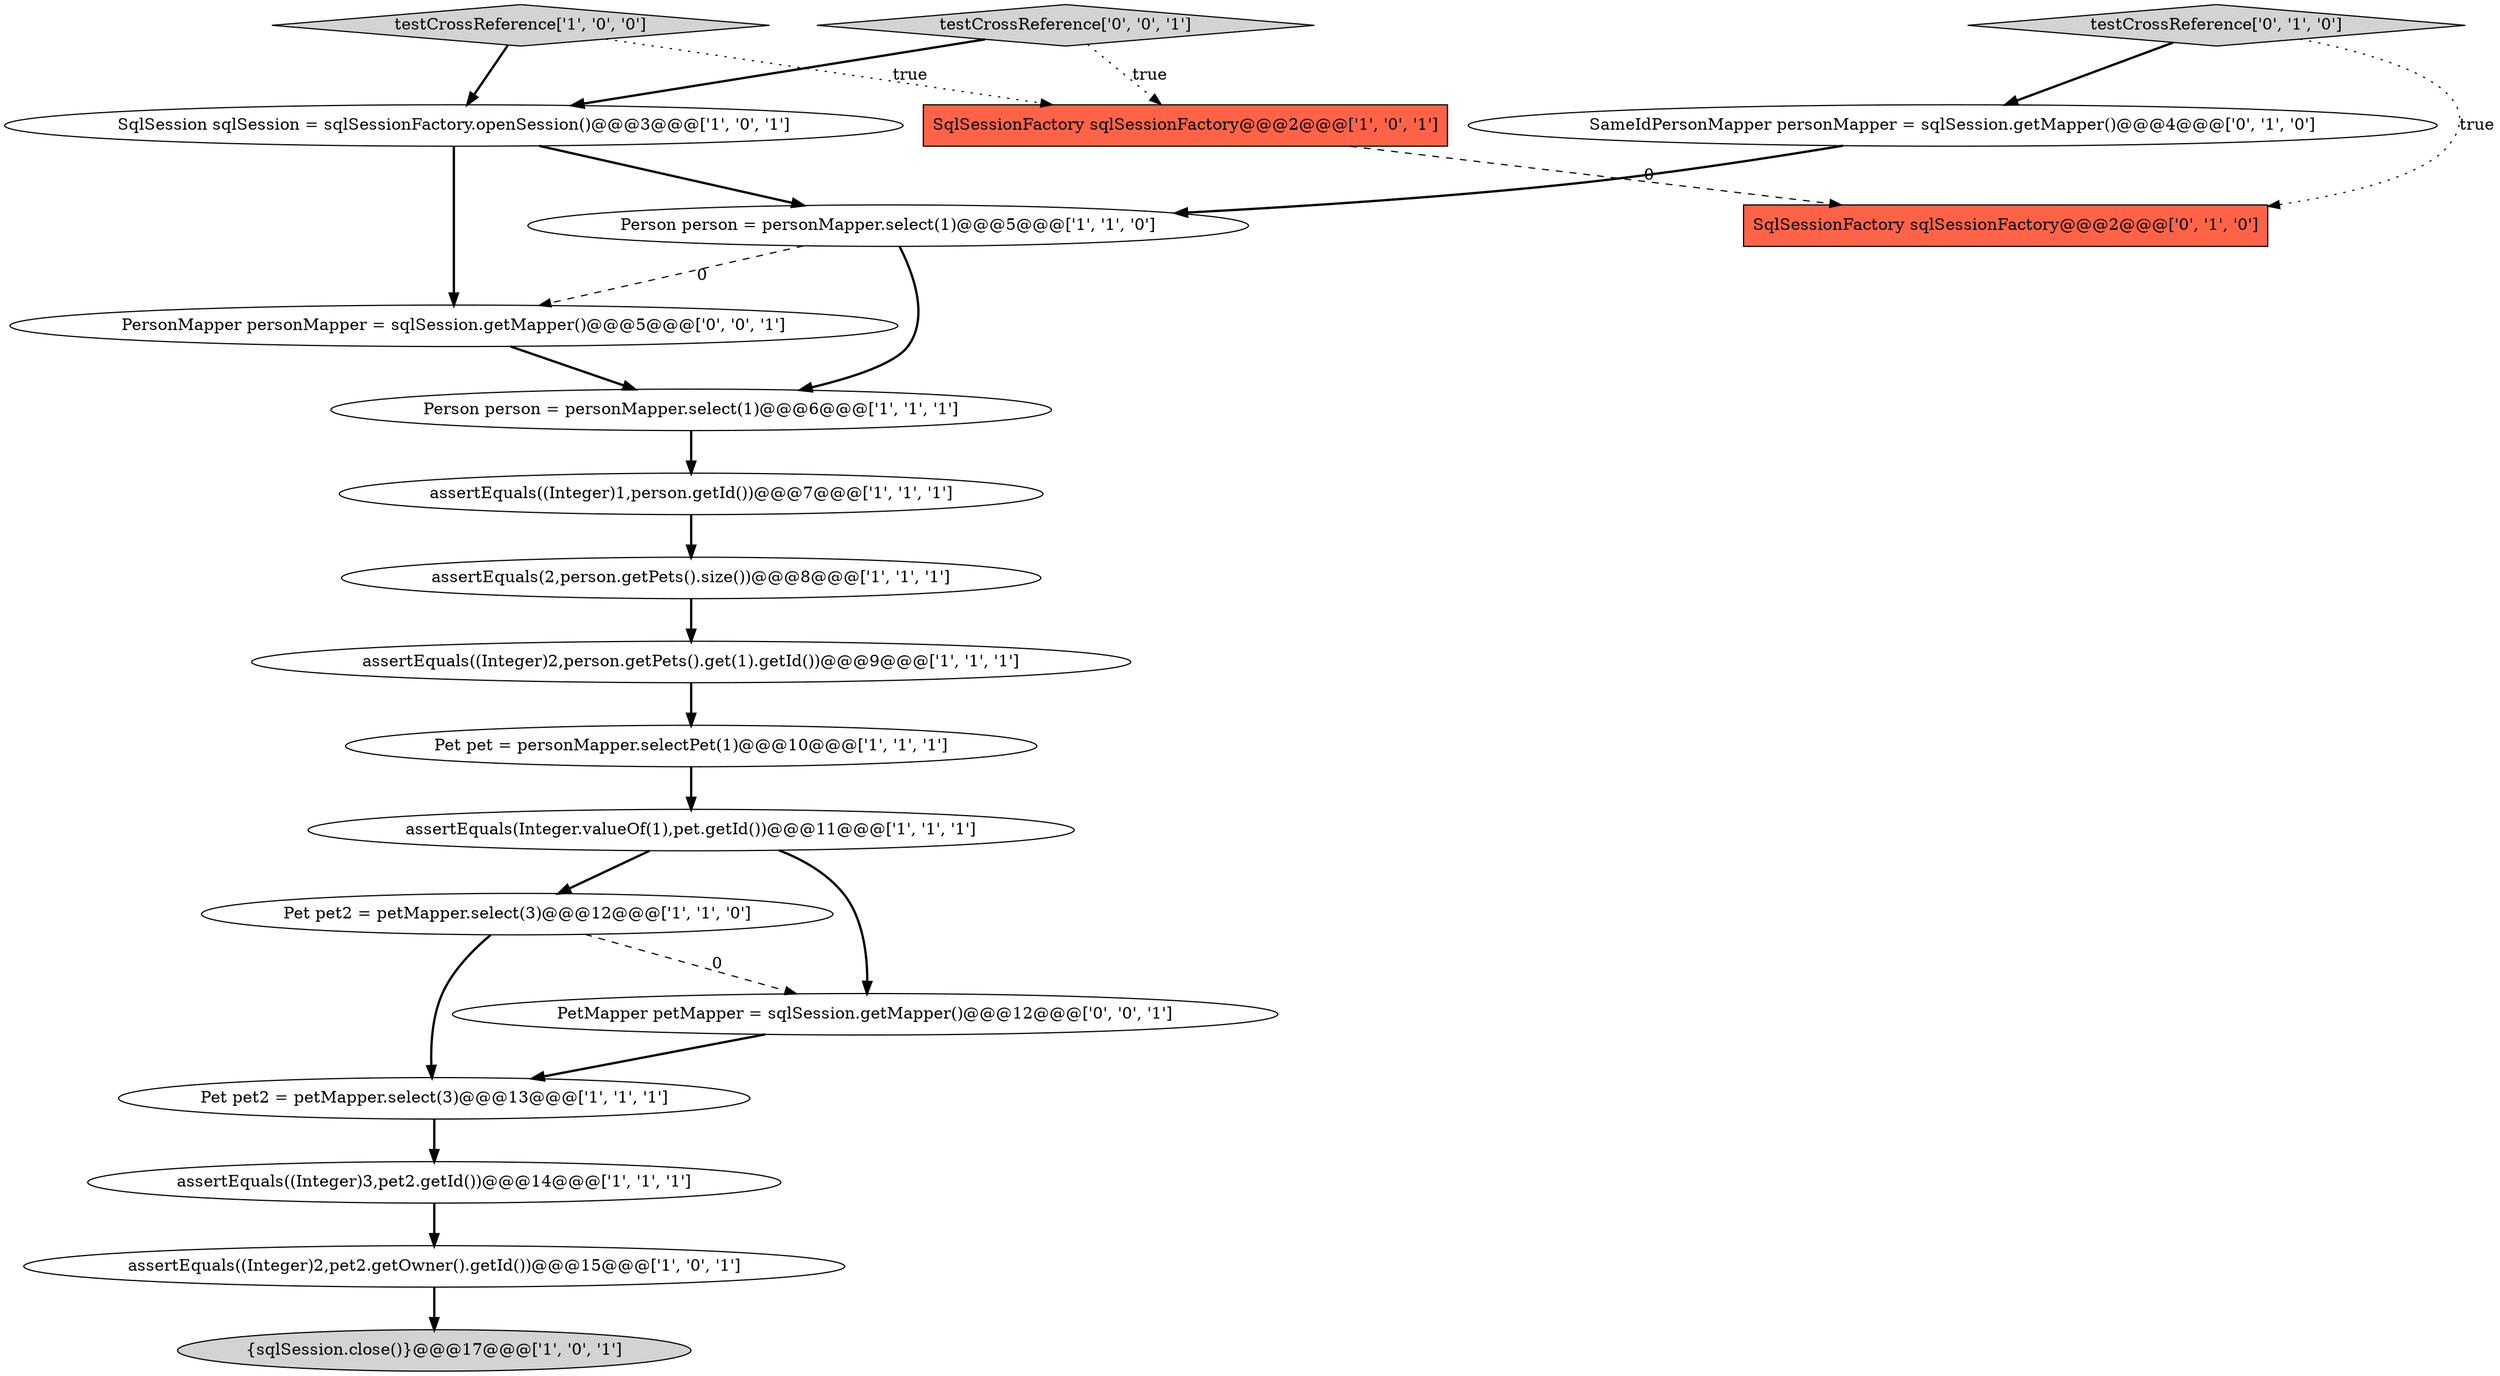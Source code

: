 digraph {
15 [style = filled, label = "SameIdPersonMapper personMapper = sqlSession.getMapper()@@@4@@@['0', '1', '0']", fillcolor = white, shape = ellipse image = "AAA0AAABBB2BBB"];
12 [style = filled, label = "SqlSession sqlSession = sqlSessionFactory.openSession()@@@3@@@['1', '0', '1']", fillcolor = white, shape = ellipse image = "AAA0AAABBB1BBB"];
13 [style = filled, label = "Pet pet2 = petMapper.select(3)@@@13@@@['1', '1', '1']", fillcolor = white, shape = ellipse image = "AAA0AAABBB1BBB"];
10 [style = filled, label = "assertEquals(Integer.valueOf(1),pet.getId())@@@11@@@['1', '1', '1']", fillcolor = white, shape = ellipse image = "AAA0AAABBB1BBB"];
5 [style = filled, label = "assertEquals(2,person.getPets().size())@@@8@@@['1', '1', '1']", fillcolor = white, shape = ellipse image = "AAA0AAABBB1BBB"];
20 [style = filled, label = "testCrossReference['0', '0', '1']", fillcolor = lightgray, shape = diamond image = "AAA0AAABBB3BBB"];
16 [style = filled, label = "SqlSessionFactory sqlSessionFactory@@@2@@@['0', '1', '0']", fillcolor = tomato, shape = box image = "AAA1AAABBB2BBB"];
14 [style = filled, label = "assertEquals((Integer)3,pet2.getId())@@@14@@@['1', '1', '1']", fillcolor = white, shape = ellipse image = "AAA0AAABBB1BBB"];
4 [style = filled, label = "Person person = personMapper.select(1)@@@5@@@['1', '1', '0']", fillcolor = white, shape = ellipse image = "AAA0AAABBB1BBB"];
9 [style = filled, label = "{sqlSession.close()}@@@17@@@['1', '0', '1']", fillcolor = lightgray, shape = ellipse image = "AAA0AAABBB1BBB"];
6 [style = filled, label = "Pet pet = personMapper.selectPet(1)@@@10@@@['1', '1', '1']", fillcolor = white, shape = ellipse image = "AAA0AAABBB1BBB"];
1 [style = filled, label = "SqlSessionFactory sqlSessionFactory@@@2@@@['1', '0', '1']", fillcolor = tomato, shape = box image = "AAA0AAABBB1BBB"];
17 [style = filled, label = "testCrossReference['0', '1', '0']", fillcolor = lightgray, shape = diamond image = "AAA0AAABBB2BBB"];
3 [style = filled, label = "assertEquals((Integer)2,pet2.getOwner().getId())@@@15@@@['1', '0', '1']", fillcolor = white, shape = ellipse image = "AAA0AAABBB1BBB"];
0 [style = filled, label = "assertEquals((Integer)1,person.getId())@@@7@@@['1', '1', '1']", fillcolor = white, shape = ellipse image = "AAA0AAABBB1BBB"];
8 [style = filled, label = "Person person = personMapper.select(1)@@@6@@@['1', '1', '1']", fillcolor = white, shape = ellipse image = "AAA0AAABBB1BBB"];
2 [style = filled, label = "testCrossReference['1', '0', '0']", fillcolor = lightgray, shape = diamond image = "AAA0AAABBB1BBB"];
7 [style = filled, label = "Pet pet2 = petMapper.select(3)@@@12@@@['1', '1', '0']", fillcolor = white, shape = ellipse image = "AAA0AAABBB1BBB"];
18 [style = filled, label = "PetMapper petMapper = sqlSession.getMapper()@@@12@@@['0', '0', '1']", fillcolor = white, shape = ellipse image = "AAA0AAABBB3BBB"];
11 [style = filled, label = "assertEquals((Integer)2,person.getPets().get(1).getId())@@@9@@@['1', '1', '1']", fillcolor = white, shape = ellipse image = "AAA0AAABBB1BBB"];
19 [style = filled, label = "PersonMapper personMapper = sqlSession.getMapper()@@@5@@@['0', '0', '1']", fillcolor = white, shape = ellipse image = "AAA0AAABBB3BBB"];
7->13 [style = bold, label=""];
14->3 [style = bold, label=""];
10->18 [style = bold, label=""];
7->18 [style = dashed, label="0"];
11->6 [style = bold, label=""];
10->7 [style = bold, label=""];
19->8 [style = bold, label=""];
2->12 [style = bold, label=""];
17->16 [style = dotted, label="true"];
8->0 [style = bold, label=""];
3->9 [style = bold, label=""];
20->1 [style = dotted, label="true"];
12->4 [style = bold, label=""];
2->1 [style = dotted, label="true"];
1->16 [style = dashed, label="0"];
6->10 [style = bold, label=""];
20->12 [style = bold, label=""];
15->4 [style = bold, label=""];
17->15 [style = bold, label=""];
18->13 [style = bold, label=""];
4->8 [style = bold, label=""];
4->19 [style = dashed, label="0"];
5->11 [style = bold, label=""];
12->19 [style = bold, label=""];
13->14 [style = bold, label=""];
0->5 [style = bold, label=""];
}

